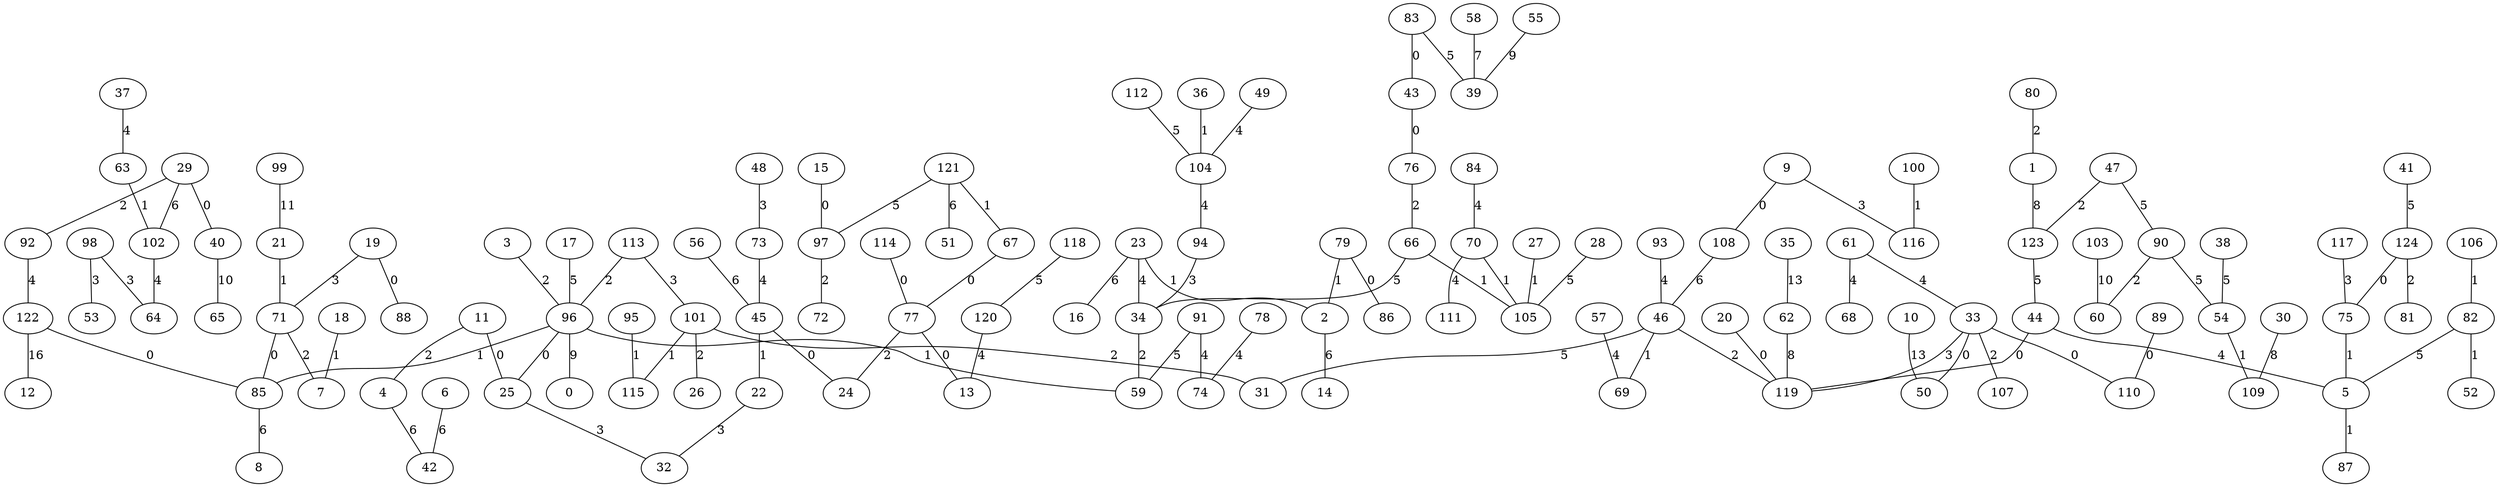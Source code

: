 graph Kruskal{
    29 -- 40 [label = 0 ]
    124 -- 75 [label = 0 ]
    15 -- 97 [label = 0 ]
    11 -- 25 [label = 0 ]
    89 -- 110 [label = 0 ]
    77 -- 13 [label = 0 ]
    19 -- 88 [label = 0 ]
    44 -- 119 [label = 0 ]
    9 -- 108 [label = 0 ]
    67 -- 77 [label = 0 ]
    79 -- 86 [label = 0 ]
    43 -- 76 [label = 0 ]
    83 -- 43 [label = 0 ]
    96 -- 25 [label = 0 ]
    114 -- 77 [label = 0 ]
    33 -- 110 [label = 0 ]
    122 -- 85 [label = 0 ]
    33 -- 50 [label = 0 ]
    45 -- 24 [label = 0 ]
    20 -- 119 [label = 0 ]
    71 -- 85 [label = 0 ]
    21 -- 71 [label = 1 ]
    82 -- 52 [label = 1 ]
    106 -- 82 [label = 1 ]
    96 -- 59 [label = 1 ]
    95 -- 115 [label = 1 ]
    54 -- 109 [label = 1 ]
    23 -- 2 [label = 1 ]
    46 -- 69 [label = 1 ]
    18 -- 7 [label = 1 ]
    75 -- 5 [label = 1 ]
    96 -- 85 [label = 1 ]
    5 -- 87 [label = 1 ]
    70 -- 105 [label = 1 ]
    79 -- 2 [label = 1 ]
    100 -- 116 [label = 1 ]
    36 -- 104 [label = 1 ]
    66 -- 105 [label = 1 ]
    101 -- 115 [label = 1 ]
    121 -- 67 [label = 1 ]
    45 -- 22 [label = 1 ]
    63 -- 102 [label = 1 ]
    27 -- 105 [label = 1 ]
    29 -- 92 [label = 2 ]
    90 -- 60 [label = 2 ]
    3 -- 96 [label = 2 ]
    34 -- 59 [label = 2 ]
    33 -- 107 [label = 2 ]
    97 -- 72 [label = 2 ]
    124 -- 81 [label = 2 ]
    80 -- 1 [label = 2 ]
    11 -- 4 [label = 2 ]
    101 -- 31 [label = 2 ]
    46 -- 119 [label = 2 ]
    77 -- 24 [label = 2 ]
    101 -- 26 [label = 2 ]
    113 -- 96 [label = 2 ]
    47 -- 123 [label = 2 ]
    71 -- 7 [label = 2 ]
    76 -- 66 [label = 2 ]
    19 -- 71 [label = 3 ]
    98 -- 53 [label = 3 ]
    98 -- 64 [label = 3 ]
    9 -- 116 [label = 3 ]
    22 -- 32 [label = 3 ]
    117 -- 75 [label = 3 ]
    25 -- 32 [label = 3 ]
    48 -- 73 [label = 3 ]
    113 -- 101 [label = 3 ]
    33 -- 119 [label = 3 ]
    94 -- 34 [label = 3 ]
    73 -- 45 [label = 4 ]
    84 -- 70 [label = 4 ]
    70 -- 111 [label = 4 ]
    91 -- 74 [label = 4 ]
    120 -- 13 [label = 4 ]
    23 -- 34 [label = 4 ]
    78 -- 74 [label = 4 ]
    37 -- 63 [label = 4 ]
    49 -- 104 [label = 4 ]
    57 -- 69 [label = 4 ]
    102 -- 64 [label = 4 ]
    104 -- 94 [label = 4 ]
    61 -- 33 [label = 4 ]
    93 -- 46 [label = 4 ]
    61 -- 68 [label = 4 ]
    44 -- 5 [label = 4 ]
    92 -- 122 [label = 4 ]
    17 -- 96 [label = 5 ]
    46 -- 31 [label = 5 ]
    83 -- 39 [label = 5 ]
    82 -- 5 [label = 5 ]
    123 -- 44 [label = 5 ]
    91 -- 59 [label = 5 ]
    121 -- 97 [label = 5 ]
    38 -- 54 [label = 5 ]
    28 -- 105 [label = 5 ]
    90 -- 54 [label = 5 ]
    66 -- 34 [label = 5 ]
    112 -- 104 [label = 5 ]
    47 -- 90 [label = 5 ]
    41 -- 124 [label = 5 ]
    118 -- 120 [label = 5 ]
    108 -- 46 [label = 6 ]
    23 -- 16 [label = 6 ]
    6 -- 42 [label = 6 ]
    4 -- 42 [label = 6 ]
    2 -- 14 [label = 6 ]
    29 -- 102 [label = 6 ]
    56 -- 45 [label = 6 ]
    121 -- 51 [label = 6 ]
    85 -- 8 [label = 6 ]
    58 -- 39 [label = 7 ]
    62 -- 119 [label = 8 ]
    30 -- 109 [label = 8 ]
    1 -- 123 [label = 8 ]
    55 -- 39 [label = 9 ]
    96 -- 0 [label = 9 ]
    103 -- 60 [label = 10 ]
    40 -- 65 [label = 10 ]
    99 -- 21 [label = 11 ]
    10 -- 50 [label = 13 ]
    35 -- 62 [label = 13 ]
    122 -- 12 [label = 16 ]
}
